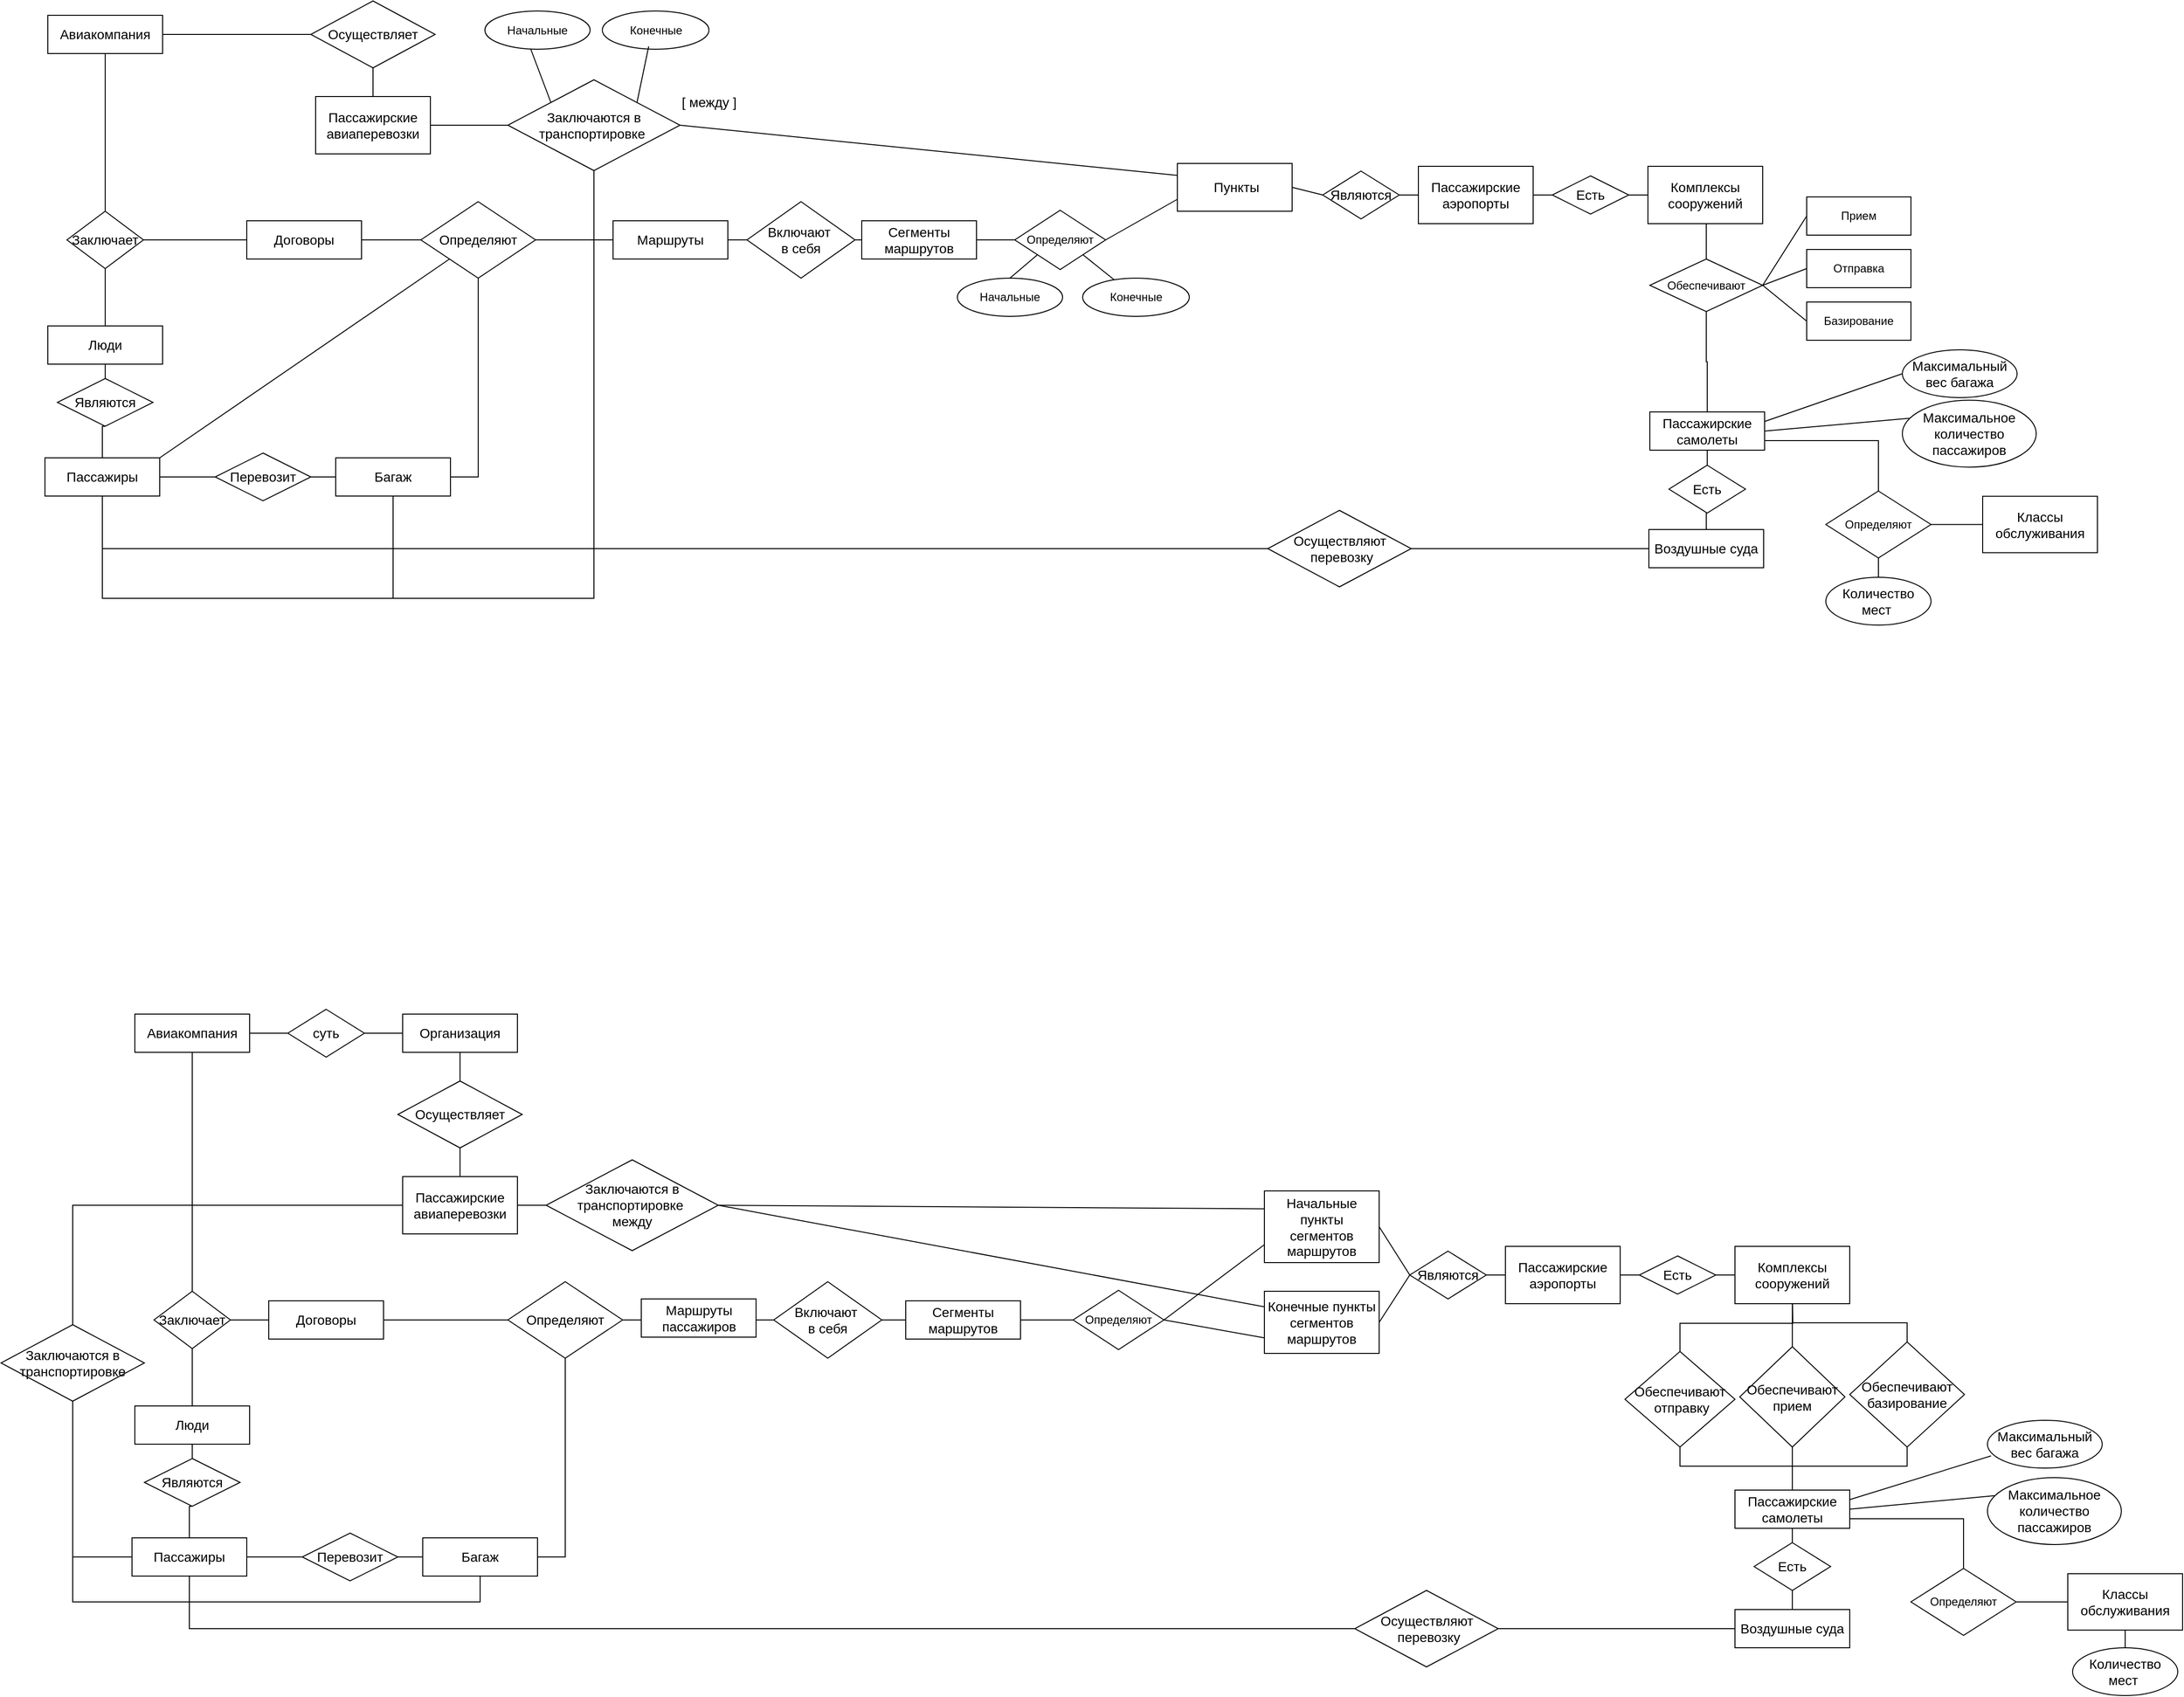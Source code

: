 <mxfile version="26.0.16">
  <diagram id="bheeykxJRIQJlu7Mol8l" name="Страница — 1">
    <mxGraphModel dx="1616" dy="799" grid="1" gridSize="10" guides="1" tooltips="1" connect="1" arrows="1" fold="1" page="1" pageScale="1" pageWidth="827" pageHeight="1169" math="0" shadow="0">
      <root>
        <mxCell id="0" />
        <mxCell id="1" parent="0" />
        <mxCell id="tlFTheRUR7GdCliaLoxq-1" value="&lt;font&gt;Авиакомпания&lt;/font&gt;" style="rounded=0;whiteSpace=wrap;html=1;fontSize=14;" parent="1" vertex="1">
          <mxGeometry x="159" y="170" width="120" height="40" as="geometry" />
        </mxCell>
        <mxCell id="tlFTheRUR7GdCliaLoxq-3" value="" style="endArrow=none;html=1;rounded=0;fontSize=14;exitX=1;exitY=0.5;exitDx=0;exitDy=0;entryX=0.054;entryY=0.5;entryDx=0;entryDy=0;entryPerimeter=0;" parent="1" source="tlFTheRUR7GdCliaLoxq-1" target="tlFTheRUR7GdCliaLoxq-8" edge="1">
          <mxGeometry width="50" height="50" relative="1" as="geometry">
            <mxPoint x="334" y="280" as="sourcePoint" />
            <mxPoint x="319" y="190" as="targetPoint" />
          </mxGeometry>
        </mxCell>
        <mxCell id="tlFTheRUR7GdCliaLoxq-6" style="edgeStyle=orthogonalEdgeStyle;rounded=0;orthogonalLoop=1;jettySize=auto;html=1;exitX=1;exitY=0.5;exitDx=0;exitDy=0;entryX=0;entryY=0.5;entryDx=0;entryDy=0;strokeColor=none;fontSize=14;" parent="1" edge="1">
          <mxGeometry relative="1" as="geometry">
            <mxPoint x="399" y="190" as="sourcePoint" />
            <mxPoint x="439" y="190" as="targetPoint" />
          </mxGeometry>
        </mxCell>
        <mxCell id="tlFTheRUR7GdCliaLoxq-21" style="edgeStyle=orthogonalEdgeStyle;rounded=0;orthogonalLoop=1;jettySize=auto;html=1;exitX=0.5;exitY=1;exitDx=0;exitDy=0;entryX=0.5;entryY=0;entryDx=0;entryDy=0;endArrow=none;startFill=0;fontSize=14;" parent="1" source="tlFTheRUR7GdCliaLoxq-8" target="tlFTheRUR7GdCliaLoxq-20" edge="1">
          <mxGeometry relative="1" as="geometry" />
        </mxCell>
        <mxCell id="tlFTheRUR7GdCliaLoxq-8" value="Осуществляет" style="rhombus;whiteSpace=wrap;html=1;fontSize=14;" parent="1" vertex="1">
          <mxGeometry x="434" y="155" width="130" height="70" as="geometry" />
        </mxCell>
        <mxCell id="tlFTheRUR7GdCliaLoxq-187" style="edgeStyle=orthogonalEdgeStyle;rounded=0;orthogonalLoop=1;jettySize=auto;html=1;endArrow=none;startFill=0;fontSize=14;entryX=0;entryY=0.5;entryDx=0;entryDy=0;" parent="1" source="tlFTheRUR7GdCliaLoxq-20" target="tlFTheRUR7GdCliaLoxq-189" edge="1">
          <mxGeometry relative="1" as="geometry">
            <mxPoint x="589" y="285" as="targetPoint" />
          </mxGeometry>
        </mxCell>
        <mxCell id="tlFTheRUR7GdCliaLoxq-20" value="Пассажирские&lt;div&gt;авиаперевозки&lt;/div&gt;" style="whiteSpace=wrap;html=1;fontSize=14;" parent="1" vertex="1">
          <mxGeometry x="439" y="255" width="120" height="60" as="geometry" />
        </mxCell>
        <mxCell id="tlFTheRUR7GdCliaLoxq-169" style="edgeStyle=orthogonalEdgeStyle;rounded=0;orthogonalLoop=1;jettySize=auto;html=1;entryX=0.5;entryY=1;entryDx=0;entryDy=0;endArrow=none;startFill=0;fontSize=14;" parent="1" source="tlFTheRUR7GdCliaLoxq-164" target="tlFTheRUR7GdCliaLoxq-1" edge="1">
          <mxGeometry relative="1" as="geometry" />
        </mxCell>
        <mxCell id="tlFTheRUR7GdCliaLoxq-170" style="edgeStyle=orthogonalEdgeStyle;rounded=0;orthogonalLoop=1;jettySize=auto;html=1;exitX=1;exitY=0.5;exitDx=0;exitDy=0;entryX=0;entryY=0.5;entryDx=0;entryDy=0;endArrow=none;startFill=0;fontSize=14;" parent="1" source="tlFTheRUR7GdCliaLoxq-164" target="tlFTheRUR7GdCliaLoxq-165" edge="1">
          <mxGeometry relative="1" as="geometry" />
        </mxCell>
        <mxCell id="tlFTheRUR7GdCliaLoxq-164" value="Заключает" style="rhombus;whiteSpace=wrap;html=1;fontSize=14;" parent="1" vertex="1">
          <mxGeometry x="179" y="375" width="80" height="60" as="geometry" />
        </mxCell>
        <mxCell id="tlFTheRUR7GdCliaLoxq-165" value="Договоры" style="rounded=0;whiteSpace=wrap;html=1;fontSize=14;" parent="1" vertex="1">
          <mxGeometry x="367" y="385" width="120" height="40" as="geometry" />
        </mxCell>
        <mxCell id="tlFTheRUR7GdCliaLoxq-168" style="edgeStyle=orthogonalEdgeStyle;rounded=0;orthogonalLoop=1;jettySize=auto;html=1;exitX=0.5;exitY=0;exitDx=0;exitDy=0;entryX=0.5;entryY=1;entryDx=0;entryDy=0;endArrow=none;startFill=0;fontSize=14;" parent="1" source="tlFTheRUR7GdCliaLoxq-166" target="tlFTheRUR7GdCliaLoxq-164" edge="1">
          <mxGeometry relative="1" as="geometry" />
        </mxCell>
        <mxCell id="tlFTheRUR7GdCliaLoxq-226" style="edgeStyle=orthogonalEdgeStyle;rounded=0;orthogonalLoop=1;jettySize=auto;html=1;entryX=0.5;entryY=0;entryDx=0;entryDy=0;endArrow=none;startFill=0;fontSize=14;" parent="1" source="tlFTheRUR7GdCliaLoxq-166" target="tlFTheRUR7GdCliaLoxq-225" edge="1">
          <mxGeometry relative="1" as="geometry" />
        </mxCell>
        <mxCell id="tlFTheRUR7GdCliaLoxq-166" value="Люди" style="rounded=0;whiteSpace=wrap;html=1;fontSize=14;" parent="1" vertex="1">
          <mxGeometry x="159" y="495" width="120" height="40" as="geometry" />
        </mxCell>
        <mxCell id="tlFTheRUR7GdCliaLoxq-173" value="" style="edgeStyle=orthogonalEdgeStyle;rounded=0;orthogonalLoop=1;jettySize=auto;html=1;endArrow=none;startFill=0;exitX=1;exitY=0.5;exitDx=0;exitDy=0;fontSize=14;" parent="1" source="tlFTheRUR7GdCliaLoxq-165" target="tlFTheRUR7GdCliaLoxq-172" edge="1">
          <mxGeometry relative="1" as="geometry">
            <mxPoint x="629" y="405" as="targetPoint" />
            <mxPoint x="509" y="405" as="sourcePoint" />
          </mxGeometry>
        </mxCell>
        <mxCell id="Wab1xlXWel476RkCuXvU-1" style="edgeStyle=orthogonalEdgeStyle;rounded=0;orthogonalLoop=1;jettySize=auto;html=1;entryX=1;entryY=0.5;entryDx=0;entryDy=0;endArrow=none;startFill=0;" parent="1" source="tlFTheRUR7GdCliaLoxq-172" target="tlFTheRUR7GdCliaLoxq-178" edge="1">
          <mxGeometry relative="1" as="geometry" />
        </mxCell>
        <mxCell id="Wab1xlXWel476RkCuXvU-13" style="edgeStyle=orthogonalEdgeStyle;rounded=0;orthogonalLoop=1;jettySize=auto;html=1;entryX=0;entryY=0.5;entryDx=0;entryDy=0;endArrow=none;startFill=0;" parent="1" source="tlFTheRUR7GdCliaLoxq-172" target="Wab1xlXWel476RkCuXvU-12" edge="1">
          <mxGeometry relative="1" as="geometry" />
        </mxCell>
        <mxCell id="tlFTheRUR7GdCliaLoxq-172" value="Определяют" style="rhombus;whiteSpace=wrap;html=1;fontSize=14;" parent="1" vertex="1">
          <mxGeometry x="549" y="365" width="120" height="80" as="geometry" />
        </mxCell>
        <mxCell id="tlFTheRUR7GdCliaLoxq-174" value="&amp;nbsp;Пункты" style="rounded=0;whiteSpace=wrap;html=1;fontSize=14;" parent="1" vertex="1">
          <mxGeometry x="1340" y="325" width="120" height="50" as="geometry" />
        </mxCell>
        <mxCell id="tlFTheRUR7GdCliaLoxq-176" value="" style="endArrow=none;html=1;rounded=0;entryX=0;entryY=0.75;entryDx=0;entryDy=0;startFill=0;fontSize=14;exitX=1;exitY=0.5;exitDx=0;exitDy=0;" parent="1" source="Wab1xlXWel476RkCuXvU-19" target="tlFTheRUR7GdCliaLoxq-174" edge="1">
          <mxGeometry width="50" height="50" relative="1" as="geometry">
            <mxPoint x="1280" y="380" as="sourcePoint" />
            <mxPoint x="739" y="565" as="targetPoint" />
          </mxGeometry>
        </mxCell>
        <mxCell id="tlFTheRUR7GdCliaLoxq-181" style="edgeStyle=orthogonalEdgeStyle;rounded=0;orthogonalLoop=1;jettySize=auto;html=1;exitX=0;exitY=0.5;exitDx=0;exitDy=0;entryX=1;entryY=0.5;entryDx=0;entryDy=0;endArrow=none;startFill=0;fontSize=14;" parent="1" source="tlFTheRUR7GdCliaLoxq-178" target="tlFTheRUR7GdCliaLoxq-180" edge="1">
          <mxGeometry relative="1" as="geometry" />
        </mxCell>
        <mxCell id="tlFTheRUR7GdCliaLoxq-178" value="Багаж" style="rounded=0;whiteSpace=wrap;html=1;fontSize=14;" parent="1" vertex="1">
          <mxGeometry x="460" y="633" width="120" height="40" as="geometry" />
        </mxCell>
        <mxCell id="tlFTheRUR7GdCliaLoxq-182" style="edgeStyle=orthogonalEdgeStyle;rounded=0;orthogonalLoop=1;jettySize=auto;html=1;exitX=0;exitY=0.5;exitDx=0;exitDy=0;entryX=1;entryY=0.5;entryDx=0;entryDy=0;endArrow=none;startFill=0;fontSize=14;" parent="1" source="tlFTheRUR7GdCliaLoxq-180" target="tlFTheRUR7GdCliaLoxq-224" edge="1">
          <mxGeometry relative="1" as="geometry" />
        </mxCell>
        <mxCell id="tlFTheRUR7GdCliaLoxq-180" value="Перевозит" style="rhombus;whiteSpace=wrap;html=1;fontSize=14;" parent="1" vertex="1">
          <mxGeometry x="334" y="628" width="100" height="50" as="geometry" />
        </mxCell>
        <mxCell id="Wab1xlXWel476RkCuXvU-115" style="edgeStyle=orthogonalEdgeStyle;rounded=0;orthogonalLoop=1;jettySize=auto;html=1;entryX=0.5;entryY=1;entryDx=0;entryDy=0;endArrow=none;startFill=0;" parent="1" source="tlFTheRUR7GdCliaLoxq-189" target="tlFTheRUR7GdCliaLoxq-178" edge="1">
          <mxGeometry relative="1" as="geometry">
            <mxPoint x="730" y="820" as="targetPoint" />
            <Array as="points">
              <mxPoint x="730" y="780" />
              <mxPoint x="520" y="780" />
            </Array>
          </mxGeometry>
        </mxCell>
        <mxCell id="tlFTheRUR7GdCliaLoxq-189" value="Заключаются в транспортировке&amp;nbsp;" style="rhombus;whiteSpace=wrap;html=1;fontSize=14;" parent="1" vertex="1">
          <mxGeometry x="640" y="237.5" width="180" height="95" as="geometry" />
        </mxCell>
        <mxCell id="tlFTheRUR7GdCliaLoxq-191" value="" style="endArrow=none;html=1;rounded=0;exitX=1;exitY=0.5;exitDx=0;exitDy=0;entryX=0;entryY=0.25;entryDx=0;entryDy=0;fontSize=14;" parent="1" source="tlFTheRUR7GdCliaLoxq-189" target="tlFTheRUR7GdCliaLoxq-174" edge="1">
          <mxGeometry width="50" height="50" relative="1" as="geometry">
            <mxPoint x="834" y="295" as="sourcePoint" />
            <mxPoint x="884" y="245" as="targetPoint" />
          </mxGeometry>
        </mxCell>
        <mxCell id="tlFTheRUR7GdCliaLoxq-194" style="edgeStyle=orthogonalEdgeStyle;rounded=0;orthogonalLoop=1;jettySize=auto;html=1;exitX=1;exitY=0.5;exitDx=0;exitDy=0;entryX=0;entryY=0.5;entryDx=0;entryDy=0;endArrow=none;startFill=0;fontSize=14;" parent="1" source="tlFTheRUR7GdCliaLoxq-195" target="tlFTheRUR7GdCliaLoxq-210" edge="1">
          <mxGeometry relative="1" as="geometry" />
        </mxCell>
        <mxCell id="tlFTheRUR7GdCliaLoxq-195" value="Пассажирские аэропорты" style="rounded=0;whiteSpace=wrap;html=1;fontSize=14;" parent="1" vertex="1">
          <mxGeometry x="1592" y="328" width="120" height="60" as="geometry" />
        </mxCell>
        <mxCell id="tlFTheRUR7GdCliaLoxq-196" style="edgeStyle=orthogonalEdgeStyle;rounded=0;orthogonalLoop=1;jettySize=auto;html=1;exitX=1;exitY=0.5;exitDx=0;exitDy=0;entryX=0;entryY=0.5;entryDx=0;entryDy=0;endArrow=none;startFill=0;fontSize=14;" parent="1" source="tlFTheRUR7GdCliaLoxq-197" target="tlFTheRUR7GdCliaLoxq-195" edge="1">
          <mxGeometry relative="1" as="geometry" />
        </mxCell>
        <mxCell id="tlFTheRUR7GdCliaLoxq-197" value="Являются" style="rhombus;whiteSpace=wrap;html=1;fontSize=14;" parent="1" vertex="1">
          <mxGeometry x="1492" y="333" width="80" height="50" as="geometry" />
        </mxCell>
        <mxCell id="tlFTheRUR7GdCliaLoxq-205" style="edgeStyle=orthogonalEdgeStyle;rounded=0;orthogonalLoop=1;jettySize=auto;html=1;exitX=0.5;exitY=1;exitDx=0;exitDy=0;fontSize=14;" parent="1" edge="1">
          <mxGeometry relative="1" as="geometry">
            <mxPoint x="1781.5" y="470" as="sourcePoint" />
            <mxPoint x="1781.5" y="470" as="targetPoint" />
          </mxGeometry>
        </mxCell>
        <mxCell id="tlFTheRUR7GdCliaLoxq-215" style="edgeStyle=orthogonalEdgeStyle;rounded=0;orthogonalLoop=1;jettySize=auto;html=1;exitX=0.5;exitY=1;exitDx=0;exitDy=0;entryX=0.5;entryY=0;entryDx=0;entryDy=0;endArrow=none;startFill=0;fontSize=14;" parent="1" source="tlFTheRUR7GdCliaLoxq-208" target="tlFTheRUR7GdCliaLoxq-214" edge="1">
          <mxGeometry relative="1" as="geometry" />
        </mxCell>
        <mxCell id="Wab1xlXWel476RkCuXvU-10" style="edgeStyle=orthogonalEdgeStyle;rounded=0;orthogonalLoop=1;jettySize=auto;html=1;exitX=1;exitY=0.75;exitDx=0;exitDy=0;entryX=0.5;entryY=0;entryDx=0;entryDy=0;endArrow=none;startFill=0;" parent="1" source="tlFTheRUR7GdCliaLoxq-208" target="Wab1xlXWel476RkCuXvU-6" edge="1">
          <mxGeometry relative="1" as="geometry" />
        </mxCell>
        <mxCell id="tlFTheRUR7GdCliaLoxq-208" value="Пассажирские самолеты" style="rounded=0;whiteSpace=wrap;html=1;fontSize=14;" parent="1" vertex="1">
          <mxGeometry x="1834" y="585" width="120" height="40" as="geometry" />
        </mxCell>
        <mxCell id="tlFTheRUR7GdCliaLoxq-209" style="edgeStyle=orthogonalEdgeStyle;rounded=0;orthogonalLoop=1;jettySize=auto;html=1;exitX=1;exitY=0.5;exitDx=0;exitDy=0;endArrow=none;startFill=0;fontSize=14;" parent="1" source="tlFTheRUR7GdCliaLoxq-210" target="tlFTheRUR7GdCliaLoxq-211" edge="1">
          <mxGeometry relative="1" as="geometry" />
        </mxCell>
        <mxCell id="tlFTheRUR7GdCliaLoxq-210" value="Есть" style="rhombus;whiteSpace=wrap;html=1;fontSize=14;" parent="1" vertex="1">
          <mxGeometry x="1732" y="338" width="80" height="40" as="geometry" />
        </mxCell>
        <mxCell id="Wab1xlXWel476RkCuXvU-125" style="edgeStyle=orthogonalEdgeStyle;rounded=0;orthogonalLoop=1;jettySize=auto;html=1;exitX=0.5;exitY=1;exitDx=0;exitDy=0;entryX=0.5;entryY=0;entryDx=0;entryDy=0;endArrow=none;startFill=0;" parent="1" source="tlFTheRUR7GdCliaLoxq-211" target="Wab1xlXWel476RkCuXvU-124" edge="1">
          <mxGeometry relative="1" as="geometry" />
        </mxCell>
        <mxCell id="tlFTheRUR7GdCliaLoxq-211" value="Комплексы&lt;div&gt;сооружений&lt;/div&gt;" style="rounded=0;whiteSpace=wrap;html=1;fontSize=14;" parent="1" vertex="1">
          <mxGeometry x="1832" y="328" width="120" height="60" as="geometry" />
        </mxCell>
        <mxCell id="tlFTheRUR7GdCliaLoxq-212" value="" style="endArrow=none;html=1;rounded=0;exitX=1;exitY=0.5;exitDx=0;exitDy=0;fontSize=14;entryX=0;entryY=0.5;entryDx=0;entryDy=0;" parent="1" source="tlFTheRUR7GdCliaLoxq-174" target="tlFTheRUR7GdCliaLoxq-197" edge="1">
          <mxGeometry width="50" height="50" relative="1" as="geometry">
            <mxPoint x="1490" y="335" as="sourcePoint" />
            <mxPoint x="1530" y="355" as="targetPoint" />
          </mxGeometry>
        </mxCell>
        <mxCell id="tlFTheRUR7GdCliaLoxq-217" style="edgeStyle=orthogonalEdgeStyle;rounded=0;orthogonalLoop=1;jettySize=auto;html=1;exitX=0.5;exitY=1;exitDx=0;exitDy=0;entryX=0.5;entryY=0;entryDx=0;entryDy=0;endArrow=none;startFill=0;fontSize=14;" parent="1" target="tlFTheRUR7GdCliaLoxq-216" edge="1">
          <mxGeometry relative="1" as="geometry">
            <mxPoint x="1894" y="690.75" as="sourcePoint" />
          </mxGeometry>
        </mxCell>
        <mxCell id="tlFTheRUR7GdCliaLoxq-214" value="Есть" style="rhombus;whiteSpace=wrap;html=1;fontSize=14;" parent="1" vertex="1">
          <mxGeometry x="1854" y="640.75" width="80" height="50" as="geometry" />
        </mxCell>
        <mxCell id="tlFTheRUR7GdCliaLoxq-228" style="edgeStyle=orthogonalEdgeStyle;rounded=0;orthogonalLoop=1;jettySize=auto;html=1;entryX=1;entryY=0.5;entryDx=0;entryDy=0;endArrow=none;startFill=0;fontSize=14;" parent="1" source="tlFTheRUR7GdCliaLoxq-216" target="tlFTheRUR7GdCliaLoxq-229" edge="1">
          <mxGeometry relative="1" as="geometry">
            <mxPoint x="1584.5" y="820.75" as="targetPoint" />
          </mxGeometry>
        </mxCell>
        <mxCell id="tlFTheRUR7GdCliaLoxq-216" value="Воздушные суда" style="rounded=0;whiteSpace=wrap;html=1;fontSize=14;" parent="1" vertex="1">
          <mxGeometry x="1833" y="708" width="120" height="40" as="geometry" />
        </mxCell>
        <mxCell id="tlFTheRUR7GdCliaLoxq-218" value="Максимальный вес багажа" style="ellipse;whiteSpace=wrap;html=1;fontSize=14;" parent="1" vertex="1">
          <mxGeometry x="2098" y="520" width="120" height="50" as="geometry" />
        </mxCell>
        <mxCell id="tlFTheRUR7GdCliaLoxq-219" value="Максимальное количество пассажиров" style="ellipse;whiteSpace=wrap;html=1;fontSize=14;" parent="1" vertex="1">
          <mxGeometry x="2098" y="572.75" width="140" height="70" as="geometry" />
        </mxCell>
        <mxCell id="tlFTheRUR7GdCliaLoxq-220" value="" style="endArrow=none;html=1;rounded=0;entryX=1;entryY=0.25;entryDx=0;entryDy=0;exitX=0;exitY=0.5;exitDx=0;exitDy=0;fontSize=14;" parent="1" source="tlFTheRUR7GdCliaLoxq-218" target="tlFTheRUR7GdCliaLoxq-208" edge="1">
          <mxGeometry width="50" height="50" relative="1" as="geometry">
            <mxPoint x="2108" y="535" as="sourcePoint" />
            <mxPoint x="1543" y="720.75" as="targetPoint" />
          </mxGeometry>
        </mxCell>
        <mxCell id="tlFTheRUR7GdCliaLoxq-221" value="" style="endArrow=none;html=1;rounded=0;exitX=1;exitY=0.5;exitDx=0;exitDy=0;entryX=0.052;entryY=0.27;entryDx=0;entryDy=0;entryPerimeter=0;fontSize=14;" parent="1" source="tlFTheRUR7GdCliaLoxq-208" target="tlFTheRUR7GdCliaLoxq-219" edge="1">
          <mxGeometry width="50" height="50" relative="1" as="geometry">
            <mxPoint x="1893" y="880.75" as="sourcePoint" />
            <mxPoint x="1943" y="830.75" as="targetPoint" />
          </mxGeometry>
        </mxCell>
        <mxCell id="tlFTheRUR7GdCliaLoxq-224" value="Пассажиры" style="rounded=0;whiteSpace=wrap;html=1;fontSize=14;" parent="1" vertex="1">
          <mxGeometry x="156" y="633" width="120" height="40" as="geometry" />
        </mxCell>
        <mxCell id="tlFTheRUR7GdCliaLoxq-227" style="edgeStyle=orthogonalEdgeStyle;rounded=0;orthogonalLoop=1;jettySize=auto;html=1;exitX=0.5;exitY=1;exitDx=0;exitDy=0;entryX=0.5;entryY=0;entryDx=0;entryDy=0;endArrow=none;startFill=0;fontSize=14;" parent="1" source="tlFTheRUR7GdCliaLoxq-225" target="tlFTheRUR7GdCliaLoxq-224" edge="1">
          <mxGeometry relative="1" as="geometry" />
        </mxCell>
        <mxCell id="tlFTheRUR7GdCliaLoxq-225" value="Являются" style="rhombus;whiteSpace=wrap;html=1;fontSize=14;" parent="1" vertex="1">
          <mxGeometry x="169" y="550" width="100" height="50" as="geometry" />
        </mxCell>
        <mxCell id="tlFTheRUR7GdCliaLoxq-229" value="Осуществляют&lt;div&gt;&amp;nbsp;перевозку&lt;/div&gt;" style="rhombus;whiteSpace=wrap;html=1;fontSize=14;" parent="1" vertex="1">
          <mxGeometry x="1434.5" y="688" width="150" height="80" as="geometry" />
        </mxCell>
        <mxCell id="Wab1xlXWel476RkCuXvU-3" style="edgeStyle=orthogonalEdgeStyle;rounded=0;orthogonalLoop=1;jettySize=auto;html=1;exitX=0;exitY=0.5;exitDx=0;exitDy=0;endArrow=none;startFill=0;entryX=0.5;entryY=1;entryDx=0;entryDy=0;" parent="1" source="tlFTheRUR7GdCliaLoxq-229" target="tlFTheRUR7GdCliaLoxq-224" edge="1">
          <mxGeometry relative="1" as="geometry">
            <mxPoint x="206" y="670" as="targetPoint" />
          </mxGeometry>
        </mxCell>
        <mxCell id="Wab1xlXWel476RkCuXvU-22" style="edgeStyle=orthogonalEdgeStyle;rounded=0;orthogonalLoop=1;jettySize=auto;html=1;exitX=1;exitY=0.5;exitDx=0;exitDy=0;entryX=0;entryY=0.5;entryDx=0;entryDy=0;endArrow=none;startFill=0;" parent="1" source="Wab1xlXWel476RkCuXvU-6" target="Wab1xlXWel476RkCuXvU-21" edge="1">
          <mxGeometry relative="1" as="geometry" />
        </mxCell>
        <mxCell id="Wab1xlXWel476RkCuXvU-134" style="edgeStyle=orthogonalEdgeStyle;rounded=0;orthogonalLoop=1;jettySize=auto;html=1;exitX=0.5;exitY=1;exitDx=0;exitDy=0;entryX=0.5;entryY=0;entryDx=0;entryDy=0;endArrow=none;startFill=0;" parent="1" source="Wab1xlXWel476RkCuXvU-6" target="Wab1xlXWel476RkCuXvU-133" edge="1">
          <mxGeometry relative="1" as="geometry" />
        </mxCell>
        <mxCell id="Wab1xlXWel476RkCuXvU-6" value="Определяют" style="rhombus;whiteSpace=wrap;html=1;" parent="1" vertex="1">
          <mxGeometry x="2018" y="667.75" width="110" height="70" as="geometry" />
        </mxCell>
        <mxCell id="Wab1xlXWel476RkCuXvU-12" value="Маршруты" style="rounded=0;whiteSpace=wrap;html=1;fontSize=14;" parent="1" vertex="1">
          <mxGeometry x="750" y="385" width="120" height="40" as="geometry" />
        </mxCell>
        <mxCell id="Wab1xlXWel476RkCuXvU-16" style="edgeStyle=orthogonalEdgeStyle;rounded=0;orthogonalLoop=1;jettySize=auto;html=1;exitX=0;exitY=0.5;exitDx=0;exitDy=0;entryX=1;entryY=0.5;entryDx=0;entryDy=0;endArrow=none;startFill=0;" parent="1" source="Wab1xlXWel476RkCuXvU-15" target="Wab1xlXWel476RkCuXvU-12" edge="1">
          <mxGeometry relative="1" as="geometry" />
        </mxCell>
        <mxCell id="Wab1xlXWel476RkCuXvU-18" style="edgeStyle=orthogonalEdgeStyle;rounded=0;orthogonalLoop=1;jettySize=auto;html=1;exitX=1;exitY=0.5;exitDx=0;exitDy=0;entryX=0;entryY=0.5;entryDx=0;entryDy=0;endArrow=none;startFill=0;" parent="1" source="Wab1xlXWel476RkCuXvU-15" target="Wab1xlXWel476RkCuXvU-17" edge="1">
          <mxGeometry relative="1" as="geometry" />
        </mxCell>
        <mxCell id="Wab1xlXWel476RkCuXvU-15" value="Включают&amp;nbsp;&lt;div&gt;в себя&lt;/div&gt;" style="rhombus;whiteSpace=wrap;html=1;fontSize=14;" parent="1" vertex="1">
          <mxGeometry x="890" y="365" width="113" height="80" as="geometry" />
        </mxCell>
        <mxCell id="Wab1xlXWel476RkCuXvU-20" style="edgeStyle=orthogonalEdgeStyle;rounded=0;orthogonalLoop=1;jettySize=auto;html=1;exitX=1;exitY=0.5;exitDx=0;exitDy=0;entryX=0;entryY=0.5;entryDx=0;entryDy=0;endArrow=none;startFill=0;" parent="1" source="Wab1xlXWel476RkCuXvU-17" target="Wab1xlXWel476RkCuXvU-19" edge="1">
          <mxGeometry relative="1" as="geometry" />
        </mxCell>
        <mxCell id="Wab1xlXWel476RkCuXvU-17" value="Сегменты маршрутов" style="rounded=0;whiteSpace=wrap;html=1;fontSize=14;" parent="1" vertex="1">
          <mxGeometry x="1010" y="385" width="120" height="40" as="geometry" />
        </mxCell>
        <mxCell id="Wab1xlXWel476RkCuXvU-19" value="Определяют" style="rhombus;whiteSpace=wrap;html=1;" parent="1" vertex="1">
          <mxGeometry x="1170" y="374" width="95" height="62" as="geometry" />
        </mxCell>
        <mxCell id="Wab1xlXWel476RkCuXvU-21" value="Классы обслуживания" style="rounded=0;whiteSpace=wrap;html=1;fontSize=14;" parent="1" vertex="1">
          <mxGeometry x="2182" y="673.25" width="120" height="59" as="geometry" />
        </mxCell>
        <mxCell id="Wab1xlXWel476RkCuXvU-26" value="&lt;font&gt;Авиакомпания&lt;/font&gt;" style="rounded=0;whiteSpace=wrap;html=1;fontSize=14;" parent="1" vertex="1">
          <mxGeometry x="250" y="1215" width="120" height="40" as="geometry" />
        </mxCell>
        <mxCell id="Wab1xlXWel476RkCuXvU-27" value="" style="endArrow=none;html=1;rounded=0;fontSize=14;exitX=1;exitY=0.5;exitDx=0;exitDy=0;entryX=0;entryY=0.5;entryDx=0;entryDy=0;" parent="1" source="Wab1xlXWel476RkCuXvU-26" target="Wab1xlXWel476RkCuXvU-29" edge="1">
          <mxGeometry width="50" height="50" relative="1" as="geometry">
            <mxPoint x="425" y="1325" as="sourcePoint" />
            <mxPoint x="475" y="1275" as="targetPoint" />
          </mxGeometry>
        </mxCell>
        <mxCell id="Wab1xlXWel476RkCuXvU-28" style="edgeStyle=orthogonalEdgeStyle;rounded=0;orthogonalLoop=1;jettySize=auto;html=1;exitX=1;exitY=0.5;exitDx=0;exitDy=0;entryX=0;entryY=0.5;entryDx=0;entryDy=0;strokeColor=none;fontSize=14;" parent="1" source="Wab1xlXWel476RkCuXvU-29" target="Wab1xlXWel476RkCuXvU-30" edge="1">
          <mxGeometry relative="1" as="geometry" />
        </mxCell>
        <mxCell id="Wab1xlXWel476RkCuXvU-29" value="&lt;font&gt;суть&lt;/font&gt;" style="rhombus;whiteSpace=wrap;html=1;fontSize=14;" parent="1" vertex="1">
          <mxGeometry x="410" y="1210" width="80" height="50" as="geometry" />
        </mxCell>
        <mxCell id="Wab1xlXWel476RkCuXvU-30" value="Организация" style="rounded=0;whiteSpace=wrap;html=1;fontSize=14;" parent="1" vertex="1">
          <mxGeometry x="530" y="1215" width="120" height="40" as="geometry" />
        </mxCell>
        <mxCell id="Wab1xlXWel476RkCuXvU-31" value="" style="endArrow=none;html=1;rounded=0;exitX=1;exitY=0.5;exitDx=0;exitDy=0;entryX=0;entryY=0.5;entryDx=0;entryDy=0;fontSize=14;" parent="1" source="Wab1xlXWel476RkCuXvU-29" target="Wab1xlXWel476RkCuXvU-30" edge="1">
          <mxGeometry width="50" height="50" relative="1" as="geometry">
            <mxPoint x="570" y="1345" as="sourcePoint" />
            <mxPoint x="520" y="1235" as="targetPoint" />
          </mxGeometry>
        </mxCell>
        <mxCell id="Wab1xlXWel476RkCuXvU-32" style="edgeStyle=orthogonalEdgeStyle;rounded=0;orthogonalLoop=1;jettySize=auto;html=1;endArrow=none;startFill=0;fontSize=14;" parent="1" source="Wab1xlXWel476RkCuXvU-34" target="Wab1xlXWel476RkCuXvU-30" edge="1">
          <mxGeometry relative="1" as="geometry" />
        </mxCell>
        <mxCell id="Wab1xlXWel476RkCuXvU-33" style="edgeStyle=orthogonalEdgeStyle;rounded=0;orthogonalLoop=1;jettySize=auto;html=1;exitX=0.5;exitY=1;exitDx=0;exitDy=0;entryX=0.5;entryY=0;entryDx=0;entryDy=0;endArrow=none;startFill=0;fontSize=14;" parent="1" source="Wab1xlXWel476RkCuXvU-34" target="Wab1xlXWel476RkCuXvU-37" edge="1">
          <mxGeometry relative="1" as="geometry" />
        </mxCell>
        <mxCell id="Wab1xlXWel476RkCuXvU-34" value="Осуществляет" style="rhombus;whiteSpace=wrap;html=1;fontSize=14;" parent="1" vertex="1">
          <mxGeometry x="525" y="1285" width="130" height="70" as="geometry" />
        </mxCell>
        <mxCell id="Wab1xlXWel476RkCuXvU-35" style="edgeStyle=orthogonalEdgeStyle;rounded=0;orthogonalLoop=1;jettySize=auto;html=1;entryX=0.5;entryY=0;entryDx=0;entryDy=0;endArrow=none;startFill=0;fontSize=14;" parent="1" source="Wab1xlXWel476RkCuXvU-37" target="Wab1xlXWel476RkCuXvU-58" edge="1">
          <mxGeometry relative="1" as="geometry">
            <mxPoint x="130" y="1505" as="targetPoint" />
          </mxGeometry>
        </mxCell>
        <mxCell id="Wab1xlXWel476RkCuXvU-36" style="edgeStyle=orthogonalEdgeStyle;rounded=0;orthogonalLoop=1;jettySize=auto;html=1;endArrow=none;startFill=0;fontSize=14;" parent="1" source="Wab1xlXWel476RkCuXvU-37" edge="1">
          <mxGeometry relative="1" as="geometry">
            <mxPoint x="680" y="1415" as="targetPoint" />
          </mxGeometry>
        </mxCell>
        <mxCell id="Wab1xlXWel476RkCuXvU-37" value="Пассажирские&lt;div&gt;авиаперевозки&lt;/div&gt;" style="whiteSpace=wrap;html=1;fontSize=14;" parent="1" vertex="1">
          <mxGeometry x="530" y="1385" width="120" height="60" as="geometry" />
        </mxCell>
        <mxCell id="Wab1xlXWel476RkCuXvU-38" style="edgeStyle=orthogonalEdgeStyle;rounded=0;orthogonalLoop=1;jettySize=auto;html=1;entryX=0.5;entryY=1;entryDx=0;entryDy=0;endArrow=none;startFill=0;fontSize=14;" parent="1" source="Wab1xlXWel476RkCuXvU-40" target="Wab1xlXWel476RkCuXvU-26" edge="1">
          <mxGeometry relative="1" as="geometry" />
        </mxCell>
        <mxCell id="Wab1xlXWel476RkCuXvU-39" style="edgeStyle=orthogonalEdgeStyle;rounded=0;orthogonalLoop=1;jettySize=auto;html=1;exitX=1;exitY=0.5;exitDx=0;exitDy=0;entryX=0;entryY=0.5;entryDx=0;entryDy=0;endArrow=none;startFill=0;fontSize=14;" parent="1" source="Wab1xlXWel476RkCuXvU-40" target="Wab1xlXWel476RkCuXvU-41" edge="1">
          <mxGeometry relative="1" as="geometry" />
        </mxCell>
        <mxCell id="Wab1xlXWel476RkCuXvU-40" value="Заключает" style="rhombus;whiteSpace=wrap;html=1;fontSize=14;" parent="1" vertex="1">
          <mxGeometry x="270" y="1505" width="80" height="60" as="geometry" />
        </mxCell>
        <mxCell id="Wab1xlXWel476RkCuXvU-41" value="Договоры" style="rounded=0;whiteSpace=wrap;html=1;fontSize=14;" parent="1" vertex="1">
          <mxGeometry x="390" y="1515" width="120" height="40" as="geometry" />
        </mxCell>
        <mxCell id="Wab1xlXWel476RkCuXvU-42" style="edgeStyle=orthogonalEdgeStyle;rounded=0;orthogonalLoop=1;jettySize=auto;html=1;exitX=0.5;exitY=0;exitDx=0;exitDy=0;entryX=0.5;entryY=1;entryDx=0;entryDy=0;endArrow=none;startFill=0;fontSize=14;" parent="1" source="Wab1xlXWel476RkCuXvU-44" target="Wab1xlXWel476RkCuXvU-40" edge="1">
          <mxGeometry relative="1" as="geometry" />
        </mxCell>
        <mxCell id="Wab1xlXWel476RkCuXvU-43" style="edgeStyle=orthogonalEdgeStyle;rounded=0;orthogonalLoop=1;jettySize=auto;html=1;entryX=0.5;entryY=0;entryDx=0;entryDy=0;endArrow=none;startFill=0;fontSize=14;" parent="1" source="Wab1xlXWel476RkCuXvU-44" target="Wab1xlXWel476RkCuXvU-95" edge="1">
          <mxGeometry relative="1" as="geometry" />
        </mxCell>
        <mxCell id="Wab1xlXWel476RkCuXvU-44" value="Люди" style="rounded=0;whiteSpace=wrap;html=1;fontSize=14;" parent="1" vertex="1">
          <mxGeometry x="250" y="1625" width="120" height="40" as="geometry" />
        </mxCell>
        <mxCell id="Wab1xlXWel476RkCuXvU-45" value="" style="edgeStyle=orthogonalEdgeStyle;rounded=0;orthogonalLoop=1;jettySize=auto;html=1;endArrow=none;startFill=0;exitX=1;exitY=0.5;exitDx=0;exitDy=0;fontSize=14;" parent="1" source="Wab1xlXWel476RkCuXvU-41" target="Wab1xlXWel476RkCuXvU-48" edge="1">
          <mxGeometry relative="1" as="geometry">
            <mxPoint x="720" y="1535" as="targetPoint" />
            <mxPoint x="600" y="1535" as="sourcePoint" />
          </mxGeometry>
        </mxCell>
        <mxCell id="Wab1xlXWel476RkCuXvU-46" style="edgeStyle=orthogonalEdgeStyle;rounded=0;orthogonalLoop=1;jettySize=auto;html=1;entryX=1;entryY=0.5;entryDx=0;entryDy=0;endArrow=none;startFill=0;" parent="1" source="Wab1xlXWel476RkCuXvU-48" target="Wab1xlXWel476RkCuXvU-54" edge="1">
          <mxGeometry relative="1" as="geometry" />
        </mxCell>
        <mxCell id="Wab1xlXWel476RkCuXvU-47" style="edgeStyle=orthogonalEdgeStyle;rounded=0;orthogonalLoop=1;jettySize=auto;html=1;entryX=0;entryY=0.5;entryDx=0;entryDy=0;endArrow=none;startFill=0;" parent="1" source="Wab1xlXWel476RkCuXvU-48" target="Wab1xlXWel476RkCuXvU-100" edge="1">
          <mxGeometry relative="1" as="geometry" />
        </mxCell>
        <mxCell id="Wab1xlXWel476RkCuXvU-48" value="Определяют" style="rhombus;whiteSpace=wrap;html=1;fontSize=14;" parent="1" vertex="1">
          <mxGeometry x="640" y="1495" width="120" height="80" as="geometry" />
        </mxCell>
        <mxCell id="Wab1xlXWel476RkCuXvU-49" value="Начальные пункты&lt;div&gt;сегментов маршрутов&lt;/div&gt;" style="rounded=0;whiteSpace=wrap;html=1;fontSize=14;" parent="1" vertex="1">
          <mxGeometry x="1431" y="1400" width="120" height="75" as="geometry" />
        </mxCell>
        <mxCell id="Wab1xlXWel476RkCuXvU-50" value="Конечные пункты сегментов маршрутов" style="rounded=0;whiteSpace=wrap;html=1;fontSize=14;" parent="1" vertex="1">
          <mxGeometry x="1431" y="1505" width="120" height="65" as="geometry" />
        </mxCell>
        <mxCell id="Wab1xlXWel476RkCuXvU-51" value="" style="endArrow=none;html=1;rounded=0;entryX=0;entryY=0.75;entryDx=0;entryDy=0;startFill=0;fontSize=14;exitX=1;exitY=0.5;exitDx=0;exitDy=0;" parent="1" source="Wab1xlXWel476RkCuXvU-106" target="Wab1xlXWel476RkCuXvU-49" edge="1">
          <mxGeometry width="50" height="50" relative="1" as="geometry">
            <mxPoint x="1371" y="1510" as="sourcePoint" />
            <mxPoint x="830" y="1695" as="targetPoint" />
          </mxGeometry>
        </mxCell>
        <mxCell id="Wab1xlXWel476RkCuXvU-52" value="" style="endArrow=none;html=1;rounded=0;entryX=0;entryY=0.75;entryDx=0;entryDy=0;startFill=0;fontSize=14;exitX=1;exitY=0.5;exitDx=0;exitDy=0;" parent="1" source="Wab1xlXWel476RkCuXvU-106" target="Wab1xlXWel476RkCuXvU-50" edge="1">
          <mxGeometry width="50" height="50" relative="1" as="geometry">
            <mxPoint x="1341" y="1554" as="sourcePoint" />
            <mxPoint x="1020" y="1485" as="targetPoint" />
          </mxGeometry>
        </mxCell>
        <mxCell id="Wab1xlXWel476RkCuXvU-53" style="edgeStyle=orthogonalEdgeStyle;rounded=0;orthogonalLoop=1;jettySize=auto;html=1;exitX=0;exitY=0.5;exitDx=0;exitDy=0;entryX=1;entryY=0.5;entryDx=0;entryDy=0;endArrow=none;startFill=0;fontSize=14;" parent="1" source="Wab1xlXWel476RkCuXvU-54" target="Wab1xlXWel476RkCuXvU-56" edge="1">
          <mxGeometry relative="1" as="geometry" />
        </mxCell>
        <mxCell id="Wab1xlXWel476RkCuXvU-54" value="Багаж" style="rounded=0;whiteSpace=wrap;html=1;fontSize=14;" parent="1" vertex="1">
          <mxGeometry x="551" y="1763" width="120" height="40" as="geometry" />
        </mxCell>
        <mxCell id="Wab1xlXWel476RkCuXvU-55" style="edgeStyle=orthogonalEdgeStyle;rounded=0;orthogonalLoop=1;jettySize=auto;html=1;exitX=0;exitY=0.5;exitDx=0;exitDy=0;entryX=1;entryY=0.5;entryDx=0;entryDy=0;endArrow=none;startFill=0;fontSize=14;" parent="1" source="Wab1xlXWel476RkCuXvU-56" target="Wab1xlXWel476RkCuXvU-93" edge="1">
          <mxGeometry relative="1" as="geometry" />
        </mxCell>
        <mxCell id="Wab1xlXWel476RkCuXvU-56" value="Перевозит" style="rhombus;whiteSpace=wrap;html=1;fontSize=14;" parent="1" vertex="1">
          <mxGeometry x="425" y="1758" width="100" height="50" as="geometry" />
        </mxCell>
        <mxCell id="Wab1xlXWel476RkCuXvU-57" style="edgeStyle=orthogonalEdgeStyle;rounded=0;orthogonalLoop=1;jettySize=auto;html=1;exitX=0.5;exitY=1;exitDx=0;exitDy=0;entryX=0;entryY=0.5;entryDx=0;entryDy=0;endArrow=none;startFill=0;" parent="1" source="Wab1xlXWel476RkCuXvU-58" target="Wab1xlXWel476RkCuXvU-93" edge="1">
          <mxGeometry relative="1" as="geometry" />
        </mxCell>
        <mxCell id="Wab1xlXWel476RkCuXvU-58" value="Заключаются в транспортировке" style="rhombus;whiteSpace=wrap;html=1;fontSize=14;" parent="1" vertex="1">
          <mxGeometry x="110" y="1540" width="150" height="80" as="geometry" />
        </mxCell>
        <mxCell id="Wab1xlXWel476RkCuXvU-59" value="" style="endArrow=none;html=1;rounded=0;exitX=0.5;exitY=1;exitDx=0;exitDy=0;entryX=0.5;entryY=1;entryDx=0;entryDy=0;fontSize=14;" parent="1" source="Wab1xlXWel476RkCuXvU-54" target="Wab1xlXWel476RkCuXvU-58" edge="1">
          <mxGeometry width="50" height="50" relative="1" as="geometry">
            <mxPoint x="650" y="1585" as="sourcePoint" />
            <mxPoint x="130" y="1615" as="targetPoint" />
            <Array as="points">
              <mxPoint x="611" y="1830" />
              <mxPoint x="185" y="1830" />
            </Array>
          </mxGeometry>
        </mxCell>
        <mxCell id="Wab1xlXWel476RkCuXvU-60" value="Заключаются в транспортировке&amp;nbsp;&lt;div&gt;между&lt;/div&gt;" style="rhombus;whiteSpace=wrap;html=1;fontSize=14;" parent="1" vertex="1">
          <mxGeometry x="680" y="1367.5" width="180" height="95" as="geometry" />
        </mxCell>
        <mxCell id="Wab1xlXWel476RkCuXvU-61" value="" style="endArrow=none;html=1;rounded=0;exitX=1;exitY=0.5;exitDx=0;exitDy=0;entryX=0;entryY=0.25;entryDx=0;entryDy=0;fontSize=14;" parent="1" source="Wab1xlXWel476RkCuXvU-60" target="Wab1xlXWel476RkCuXvU-49" edge="1">
          <mxGeometry width="50" height="50" relative="1" as="geometry">
            <mxPoint x="925" y="1425" as="sourcePoint" />
            <mxPoint x="975" y="1375" as="targetPoint" />
          </mxGeometry>
        </mxCell>
        <mxCell id="Wab1xlXWel476RkCuXvU-62" value="" style="endArrow=none;html=1;rounded=0;exitX=1;exitY=0.5;exitDx=0;exitDy=0;entryX=0;entryY=0.25;entryDx=0;entryDy=0;fontSize=14;" parent="1" source="Wab1xlXWel476RkCuXvU-60" target="Wab1xlXWel476RkCuXvU-50" edge="1">
          <mxGeometry width="50" height="50" relative="1" as="geometry">
            <mxPoint x="820" y="1635" as="sourcePoint" />
            <mxPoint x="870" y="1585" as="targetPoint" />
          </mxGeometry>
        </mxCell>
        <mxCell id="Wab1xlXWel476RkCuXvU-63" style="edgeStyle=orthogonalEdgeStyle;rounded=0;orthogonalLoop=1;jettySize=auto;html=1;exitX=1;exitY=0.5;exitDx=0;exitDy=0;entryX=0;entryY=0.5;entryDx=0;entryDy=0;endArrow=none;startFill=0;fontSize=14;" parent="1" source="Wab1xlXWel476RkCuXvU-64" target="Wab1xlXWel476RkCuXvU-81" edge="1">
          <mxGeometry relative="1" as="geometry" />
        </mxCell>
        <mxCell id="Wab1xlXWel476RkCuXvU-64" value="Пассажирские аэропорты" style="rounded=0;whiteSpace=wrap;html=1;fontSize=14;" parent="1" vertex="1">
          <mxGeometry x="1683" y="1458" width="120" height="60" as="geometry" />
        </mxCell>
        <mxCell id="Wab1xlXWel476RkCuXvU-65" style="edgeStyle=orthogonalEdgeStyle;rounded=0;orthogonalLoop=1;jettySize=auto;html=1;exitX=1;exitY=0.5;exitDx=0;exitDy=0;entryX=0;entryY=0.5;entryDx=0;entryDy=0;endArrow=none;startFill=0;fontSize=14;" parent="1" source="Wab1xlXWel476RkCuXvU-66" target="Wab1xlXWel476RkCuXvU-64" edge="1">
          <mxGeometry relative="1" as="geometry" />
        </mxCell>
        <mxCell id="Wab1xlXWel476RkCuXvU-66" value="Являются" style="rhombus;whiteSpace=wrap;html=1;fontSize=14;" parent="1" vertex="1">
          <mxGeometry x="1583" y="1463" width="80" height="50" as="geometry" />
        </mxCell>
        <mxCell id="Wab1xlXWel476RkCuXvU-67" style="edgeStyle=orthogonalEdgeStyle;rounded=0;orthogonalLoop=1;jettySize=auto;html=1;entryX=0.5;entryY=1;entryDx=0;entryDy=0;endArrow=none;startFill=0;fontSize=14;" parent="1" source="Wab1xlXWel476RkCuXvU-68" target="Wab1xlXWel476RkCuXvU-82" edge="1">
          <mxGeometry relative="1" as="geometry" />
        </mxCell>
        <mxCell id="Wab1xlXWel476RkCuXvU-68" value="Обеспечивают&lt;div&gt;прием&lt;/div&gt;" style="rhombus;whiteSpace=wrap;html=1;fontSize=14;" parent="1" vertex="1">
          <mxGeometry x="1928" y="1563" width="110" height="105" as="geometry" />
        </mxCell>
        <mxCell id="Wab1xlXWel476RkCuXvU-69" style="edgeStyle=orthogonalEdgeStyle;rounded=0;orthogonalLoop=1;jettySize=auto;html=1;exitX=0.5;exitY=0;exitDx=0;exitDy=0;endArrow=none;startFill=0;fontSize=14;" parent="1" source="Wab1xlXWel476RkCuXvU-71" edge="1">
          <mxGeometry relative="1" as="geometry">
            <mxPoint x="1983" y="1508" as="targetPoint" />
          </mxGeometry>
        </mxCell>
        <mxCell id="Wab1xlXWel476RkCuXvU-70" style="edgeStyle=orthogonalEdgeStyle;rounded=0;orthogonalLoop=1;jettySize=auto;html=1;exitX=0.5;exitY=1;exitDx=0;exitDy=0;entryX=0.5;entryY=0;entryDx=0;entryDy=0;endArrow=none;startFill=0;fontSize=14;" parent="1" source="Wab1xlXWel476RkCuXvU-71" target="Wab1xlXWel476RkCuXvU-79" edge="1">
          <mxGeometry relative="1" as="geometry">
            <Array as="points">
              <mxPoint x="1865" y="1688" />
              <mxPoint x="1983" y="1688" />
            </Array>
          </mxGeometry>
        </mxCell>
        <mxCell id="Wab1xlXWel476RkCuXvU-71" value="Обеспечивают&lt;div&gt;&amp;nbsp;отправку&lt;/div&gt;" style="rhombus;whiteSpace=wrap;html=1;fontSize=14;" parent="1" vertex="1">
          <mxGeometry x="1808" y="1568" width="115" height="100" as="geometry" />
        </mxCell>
        <mxCell id="Wab1xlXWel476RkCuXvU-72" style="edgeStyle=orthogonalEdgeStyle;rounded=0;orthogonalLoop=1;jettySize=auto;html=1;exitX=0.5;exitY=0;exitDx=0;exitDy=0;entryX=0.5;entryY=1;entryDx=0;entryDy=0;endArrow=none;startFill=0;fontSize=14;" parent="1" source="Wab1xlXWel476RkCuXvU-73" target="Wab1xlXWel476RkCuXvU-82" edge="1">
          <mxGeometry relative="1" as="geometry" />
        </mxCell>
        <mxCell id="Wab1xlXWel476RkCuXvU-73" value="Обеспечивают базирование" style="rhombus;whiteSpace=wrap;html=1;fontSize=14;" parent="1" vertex="1">
          <mxGeometry x="2043" y="1558" width="120" height="110" as="geometry" />
        </mxCell>
        <mxCell id="Wab1xlXWel476RkCuXvU-74" style="edgeStyle=orthogonalEdgeStyle;rounded=0;orthogonalLoop=1;jettySize=auto;html=1;exitX=0.5;exitY=1;exitDx=0;exitDy=0;fontSize=14;" parent="1" source="Wab1xlXWel476RkCuXvU-71" target="Wab1xlXWel476RkCuXvU-71" edge="1">
          <mxGeometry relative="1" as="geometry" />
        </mxCell>
        <mxCell id="Wab1xlXWel476RkCuXvU-75" style="edgeStyle=orthogonalEdgeStyle;rounded=0;orthogonalLoop=1;jettySize=auto;html=1;exitX=0.5;exitY=0;exitDx=0;exitDy=0;entryX=0.5;entryY=1;entryDx=0;entryDy=0;endArrow=none;startFill=0;fontSize=14;" parent="1" source="Wab1xlXWel476RkCuXvU-79" target="Wab1xlXWel476RkCuXvU-68" edge="1">
          <mxGeometry relative="1" as="geometry" />
        </mxCell>
        <mxCell id="Wab1xlXWel476RkCuXvU-76" style="edgeStyle=orthogonalEdgeStyle;rounded=0;orthogonalLoop=1;jettySize=auto;html=1;endArrow=none;startFill=0;fontSize=14;" parent="1" source="Wab1xlXWel476RkCuXvU-79" target="Wab1xlXWel476RkCuXvU-73" edge="1">
          <mxGeometry relative="1" as="geometry">
            <Array as="points">
              <mxPoint x="1983" y="1688" />
              <mxPoint x="2103" y="1688" />
            </Array>
          </mxGeometry>
        </mxCell>
        <mxCell id="Wab1xlXWel476RkCuXvU-77" style="edgeStyle=orthogonalEdgeStyle;rounded=0;orthogonalLoop=1;jettySize=auto;html=1;exitX=0.5;exitY=1;exitDx=0;exitDy=0;entryX=0.5;entryY=0;entryDx=0;entryDy=0;endArrow=none;startFill=0;fontSize=14;" parent="1" source="Wab1xlXWel476RkCuXvU-79" target="Wab1xlXWel476RkCuXvU-86" edge="1">
          <mxGeometry relative="1" as="geometry" />
        </mxCell>
        <mxCell id="Wab1xlXWel476RkCuXvU-78" style="edgeStyle=orthogonalEdgeStyle;rounded=0;orthogonalLoop=1;jettySize=auto;html=1;exitX=1;exitY=0.75;exitDx=0;exitDy=0;entryX=0.5;entryY=0;entryDx=0;entryDy=0;endArrow=none;startFill=0;" parent="1" source="Wab1xlXWel476RkCuXvU-79" target="Wab1xlXWel476RkCuXvU-99" edge="1">
          <mxGeometry relative="1" as="geometry" />
        </mxCell>
        <mxCell id="Wab1xlXWel476RkCuXvU-79" value="Пассажирские самолеты" style="rounded=0;whiteSpace=wrap;html=1;fontSize=14;" parent="1" vertex="1">
          <mxGeometry x="1923" y="1713" width="120" height="40" as="geometry" />
        </mxCell>
        <mxCell id="Wab1xlXWel476RkCuXvU-80" style="edgeStyle=orthogonalEdgeStyle;rounded=0;orthogonalLoop=1;jettySize=auto;html=1;exitX=1;exitY=0.5;exitDx=0;exitDy=0;endArrow=none;startFill=0;fontSize=14;" parent="1" source="Wab1xlXWel476RkCuXvU-81" target="Wab1xlXWel476RkCuXvU-82" edge="1">
          <mxGeometry relative="1" as="geometry" />
        </mxCell>
        <mxCell id="Wab1xlXWel476RkCuXvU-81" value="Есть" style="rhombus;whiteSpace=wrap;html=1;fontSize=14;" parent="1" vertex="1">
          <mxGeometry x="1823" y="1468" width="80" height="40" as="geometry" />
        </mxCell>
        <mxCell id="Wab1xlXWel476RkCuXvU-82" value="Комплексы&lt;div&gt;сооружений&lt;/div&gt;" style="rounded=0;whiteSpace=wrap;html=1;fontSize=14;" parent="1" vertex="1">
          <mxGeometry x="1923" y="1458" width="120" height="60" as="geometry" />
        </mxCell>
        <mxCell id="Wab1xlXWel476RkCuXvU-83" value="" style="endArrow=none;html=1;rounded=0;exitX=1;exitY=0.5;exitDx=0;exitDy=0;fontSize=14;entryX=0;entryY=0.5;entryDx=0;entryDy=0;" parent="1" source="Wab1xlXWel476RkCuXvU-49" target="Wab1xlXWel476RkCuXvU-66" edge="1">
          <mxGeometry width="50" height="50" relative="1" as="geometry">
            <mxPoint x="1581" y="1465" as="sourcePoint" />
            <mxPoint x="1621" y="1485" as="targetPoint" />
          </mxGeometry>
        </mxCell>
        <mxCell id="Wab1xlXWel476RkCuXvU-84" value="" style="endArrow=none;html=1;rounded=0;exitX=1;exitY=0.5;exitDx=0;exitDy=0;fontSize=14;entryX=0;entryY=0.5;entryDx=0;entryDy=0;" parent="1" source="Wab1xlXWel476RkCuXvU-50" target="Wab1xlXWel476RkCuXvU-66" edge="1">
          <mxGeometry width="50" height="50" relative="1" as="geometry">
            <mxPoint x="1571" y="1535" as="sourcePoint" />
            <mxPoint x="1621" y="1485" as="targetPoint" />
          </mxGeometry>
        </mxCell>
        <mxCell id="Wab1xlXWel476RkCuXvU-85" style="edgeStyle=orthogonalEdgeStyle;rounded=0;orthogonalLoop=1;jettySize=auto;html=1;exitX=0.5;exitY=1;exitDx=0;exitDy=0;entryX=0.5;entryY=0;entryDx=0;entryDy=0;endArrow=none;startFill=0;fontSize=14;" parent="1" target="Wab1xlXWel476RkCuXvU-88" edge="1">
          <mxGeometry relative="1" as="geometry">
            <mxPoint x="1983" y="1818" as="sourcePoint" />
          </mxGeometry>
        </mxCell>
        <mxCell id="Wab1xlXWel476RkCuXvU-86" value="Есть" style="rhombus;whiteSpace=wrap;html=1;fontSize=14;" parent="1" vertex="1">
          <mxGeometry x="1943" y="1768" width="80" height="50" as="geometry" />
        </mxCell>
        <mxCell id="Wab1xlXWel476RkCuXvU-87" style="edgeStyle=orthogonalEdgeStyle;rounded=0;orthogonalLoop=1;jettySize=auto;html=1;entryX=1;entryY=0.5;entryDx=0;entryDy=0;endArrow=none;startFill=0;fontSize=14;" parent="1" source="Wab1xlXWel476RkCuXvU-88" target="Wab1xlXWel476RkCuXvU-96" edge="1">
          <mxGeometry relative="1" as="geometry">
            <mxPoint x="1576" y="1875" as="targetPoint" />
          </mxGeometry>
        </mxCell>
        <mxCell id="Wab1xlXWel476RkCuXvU-88" value="Воздушные суда" style="rounded=0;whiteSpace=wrap;html=1;fontSize=14;" parent="1" vertex="1">
          <mxGeometry x="1923" y="1838" width="120" height="40" as="geometry" />
        </mxCell>
        <mxCell id="Wab1xlXWel476RkCuXvU-89" value="Максимальный вес багажа" style="ellipse;whiteSpace=wrap;html=1;fontSize=14;" parent="1" vertex="1">
          <mxGeometry x="2187" y="1640" width="120" height="50" as="geometry" />
        </mxCell>
        <mxCell id="Wab1xlXWel476RkCuXvU-90" value="Максимальное количество пассажиров" style="ellipse;whiteSpace=wrap;html=1;fontSize=14;" parent="1" vertex="1">
          <mxGeometry x="2187" y="1700" width="140" height="70" as="geometry" />
        </mxCell>
        <mxCell id="Wab1xlXWel476RkCuXvU-91" value="" style="endArrow=none;html=1;rounded=0;entryX=1;entryY=0.25;entryDx=0;entryDy=0;exitX=0.031;exitY=0.745;exitDx=0;exitDy=0;exitPerimeter=0;fontSize=14;" parent="1" source="Wab1xlXWel476RkCuXvU-89" target="Wab1xlXWel476RkCuXvU-79" edge="1">
          <mxGeometry width="50" height="50" relative="1" as="geometry">
            <mxPoint x="1582" y="1898" as="sourcePoint" />
            <mxPoint x="1632" y="1848" as="targetPoint" />
          </mxGeometry>
        </mxCell>
        <mxCell id="Wab1xlXWel476RkCuXvU-92" value="" style="endArrow=none;html=1;rounded=0;exitX=1;exitY=0.5;exitDx=0;exitDy=0;entryX=0.052;entryY=0.27;entryDx=0;entryDy=0;entryPerimeter=0;fontSize=14;" parent="1" source="Wab1xlXWel476RkCuXvU-79" target="Wab1xlXWel476RkCuXvU-90" edge="1">
          <mxGeometry width="50" height="50" relative="1" as="geometry">
            <mxPoint x="1982" y="2008" as="sourcePoint" />
            <mxPoint x="2032" y="1958" as="targetPoint" />
          </mxGeometry>
        </mxCell>
        <mxCell id="Wab1xlXWel476RkCuXvU-93" value="Пассажиры" style="rounded=0;whiteSpace=wrap;html=1;fontSize=14;" parent="1" vertex="1">
          <mxGeometry x="247" y="1763" width="120" height="40" as="geometry" />
        </mxCell>
        <mxCell id="Wab1xlXWel476RkCuXvU-94" style="edgeStyle=orthogonalEdgeStyle;rounded=0;orthogonalLoop=1;jettySize=auto;html=1;exitX=0.5;exitY=1;exitDx=0;exitDy=0;entryX=0.5;entryY=0;entryDx=0;entryDy=0;endArrow=none;startFill=0;fontSize=14;" parent="1" source="Wab1xlXWel476RkCuXvU-95" target="Wab1xlXWel476RkCuXvU-93" edge="1">
          <mxGeometry relative="1" as="geometry" />
        </mxCell>
        <mxCell id="Wab1xlXWel476RkCuXvU-95" value="Являются" style="rhombus;whiteSpace=wrap;html=1;fontSize=14;" parent="1" vertex="1">
          <mxGeometry x="260" y="1680" width="100" height="50" as="geometry" />
        </mxCell>
        <mxCell id="Wab1xlXWel476RkCuXvU-96" value="Осуществляют&lt;div&gt;&amp;nbsp;перевозку&lt;/div&gt;" style="rhombus;whiteSpace=wrap;html=1;fontSize=14;" parent="1" vertex="1">
          <mxGeometry x="1525.5" y="1818" width="150" height="80" as="geometry" />
        </mxCell>
        <mxCell id="Wab1xlXWel476RkCuXvU-97" style="edgeStyle=orthogonalEdgeStyle;rounded=0;orthogonalLoop=1;jettySize=auto;html=1;exitX=0;exitY=0.5;exitDx=0;exitDy=0;endArrow=none;startFill=0;entryX=0.5;entryY=1;entryDx=0;entryDy=0;" parent="1" source="Wab1xlXWel476RkCuXvU-96" target="Wab1xlXWel476RkCuXvU-93" edge="1">
          <mxGeometry relative="1" as="geometry">
            <mxPoint x="297" y="1800" as="targetPoint" />
          </mxGeometry>
        </mxCell>
        <mxCell id="Wab1xlXWel476RkCuXvU-98" style="edgeStyle=orthogonalEdgeStyle;rounded=0;orthogonalLoop=1;jettySize=auto;html=1;exitX=1;exitY=0.5;exitDx=0;exitDy=0;entryX=0;entryY=0.5;entryDx=0;entryDy=0;endArrow=none;startFill=0;" parent="1" source="Wab1xlXWel476RkCuXvU-99" target="Wab1xlXWel476RkCuXvU-108" edge="1">
          <mxGeometry relative="1" as="geometry" />
        </mxCell>
        <mxCell id="Wab1xlXWel476RkCuXvU-99" value="Определяют" style="rhombus;whiteSpace=wrap;html=1;" parent="1" vertex="1">
          <mxGeometry x="2107" y="1795" width="110" height="70" as="geometry" />
        </mxCell>
        <mxCell id="Wab1xlXWel476RkCuXvU-100" value="Маршруты&lt;div&gt;пассажиров&lt;/div&gt;" style="rounded=0;whiteSpace=wrap;html=1;fontSize=14;" parent="1" vertex="1">
          <mxGeometry x="779.5" y="1513" width="120" height="40" as="geometry" />
        </mxCell>
        <mxCell id="Wab1xlXWel476RkCuXvU-101" style="edgeStyle=orthogonalEdgeStyle;rounded=0;orthogonalLoop=1;jettySize=auto;html=1;exitX=0;exitY=0.5;exitDx=0;exitDy=0;entryX=1;entryY=0.5;entryDx=0;entryDy=0;endArrow=none;startFill=0;" parent="1" source="Wab1xlXWel476RkCuXvU-103" target="Wab1xlXWel476RkCuXvU-100" edge="1">
          <mxGeometry relative="1" as="geometry" />
        </mxCell>
        <mxCell id="Wab1xlXWel476RkCuXvU-102" style="edgeStyle=orthogonalEdgeStyle;rounded=0;orthogonalLoop=1;jettySize=auto;html=1;exitX=1;exitY=0.5;exitDx=0;exitDy=0;entryX=0;entryY=0.5;entryDx=0;entryDy=0;endArrow=none;startFill=0;" parent="1" source="Wab1xlXWel476RkCuXvU-103" target="Wab1xlXWel476RkCuXvU-105" edge="1">
          <mxGeometry relative="1" as="geometry" />
        </mxCell>
        <mxCell id="Wab1xlXWel476RkCuXvU-103" value="Включают&amp;nbsp;&lt;div&gt;в себя&lt;/div&gt;" style="rhombus;whiteSpace=wrap;html=1;fontSize=14;" parent="1" vertex="1">
          <mxGeometry x="918" y="1495" width="113" height="80" as="geometry" />
        </mxCell>
        <mxCell id="Wab1xlXWel476RkCuXvU-104" style="edgeStyle=orthogonalEdgeStyle;rounded=0;orthogonalLoop=1;jettySize=auto;html=1;exitX=1;exitY=0.5;exitDx=0;exitDy=0;entryX=0;entryY=0.5;entryDx=0;entryDy=0;endArrow=none;startFill=0;" parent="1" source="Wab1xlXWel476RkCuXvU-105" target="Wab1xlXWel476RkCuXvU-106" edge="1">
          <mxGeometry relative="1" as="geometry" />
        </mxCell>
        <mxCell id="Wab1xlXWel476RkCuXvU-105" value="Сегменты маршрутов" style="rounded=0;whiteSpace=wrap;html=1;fontSize=14;" parent="1" vertex="1">
          <mxGeometry x="1056" y="1515" width="120" height="40" as="geometry" />
        </mxCell>
        <mxCell id="Wab1xlXWel476RkCuXvU-106" value="Определяют" style="rhombus;whiteSpace=wrap;html=1;" parent="1" vertex="1">
          <mxGeometry x="1231" y="1504" width="95" height="62" as="geometry" />
        </mxCell>
        <mxCell id="Wab1xlXWel476RkCuXvU-107" style="edgeStyle=orthogonalEdgeStyle;rounded=0;orthogonalLoop=1;jettySize=auto;html=1;entryX=0.5;entryY=0;entryDx=0;entryDy=0;endArrow=none;startFill=0;" parent="1" source="Wab1xlXWel476RkCuXvU-108" target="Wab1xlXWel476RkCuXvU-109" edge="1">
          <mxGeometry relative="1" as="geometry">
            <mxPoint x="2441" y="1830" as="targetPoint" />
          </mxGeometry>
        </mxCell>
        <mxCell id="Wab1xlXWel476RkCuXvU-108" value="Классы обслуживания" style="rounded=0;whiteSpace=wrap;html=1;fontSize=14;" parent="1" vertex="1">
          <mxGeometry x="2271" y="1800.5" width="120" height="59" as="geometry" />
        </mxCell>
        <mxCell id="Wab1xlXWel476RkCuXvU-109" value="Количество мест&amp;nbsp;" style="ellipse;whiteSpace=wrap;html=1;fontSize=14;" parent="1" vertex="1">
          <mxGeometry x="2276" y="1878" width="110" height="50" as="geometry" />
        </mxCell>
        <mxCell id="Wab1xlXWel476RkCuXvU-110" value="&lt;font style=&quot;font-size: 14px;&quot;&gt;[ между ]&lt;/font&gt;" style="text;html=1;align=center;verticalAlign=middle;resizable=0;points=[];autosize=1;strokeColor=none;fillColor=none;" parent="1" vertex="1">
          <mxGeometry x="810" y="245.5" width="80" height="30" as="geometry" />
        </mxCell>
        <mxCell id="Wab1xlXWel476RkCuXvU-111" value="Начальные" style="ellipse;whiteSpace=wrap;html=1;" parent="1" vertex="1">
          <mxGeometry x="616" y="165.5" width="110" height="40" as="geometry" />
        </mxCell>
        <mxCell id="Wab1xlXWel476RkCuXvU-112" value="Конечные" style="ellipse;whiteSpace=wrap;html=1;" parent="1" vertex="1">
          <mxGeometry x="738.75" y="165.5" width="111.5" height="40" as="geometry" />
        </mxCell>
        <mxCell id="Wab1xlXWel476RkCuXvU-113" value="" style="endArrow=none;html=1;rounded=0;exitX=1;exitY=0;exitDx=0;exitDy=0;entryX=0.435;entryY=0.925;entryDx=0;entryDy=0;entryPerimeter=0;" parent="1" source="tlFTheRUR7GdCliaLoxq-189" target="Wab1xlXWel476RkCuXvU-112" edge="1">
          <mxGeometry width="50" height="50" relative="1" as="geometry">
            <mxPoint x="916" y="235.5" as="sourcePoint" />
            <mxPoint x="966" y="185.5" as="targetPoint" />
          </mxGeometry>
        </mxCell>
        <mxCell id="Wab1xlXWel476RkCuXvU-114" value="" style="endArrow=none;html=1;rounded=0;exitX=0;exitY=0;exitDx=0;exitDy=0;entryX=0.436;entryY=1;entryDx=0;entryDy=0;entryPerimeter=0;" parent="1" source="tlFTheRUR7GdCliaLoxq-189" target="Wab1xlXWel476RkCuXvU-111" edge="1">
          <mxGeometry width="50" height="50" relative="1" as="geometry">
            <mxPoint x="780" y="266.5" as="sourcePoint" />
            <mxPoint x="813" y="197.5" as="targetPoint" />
          </mxGeometry>
        </mxCell>
        <mxCell id="Wab1xlXWel476RkCuXvU-116" value="" style="endArrow=none;html=1;rounded=0;entryX=0.5;entryY=1;entryDx=0;entryDy=0;startFill=0;" parent="1" target="tlFTheRUR7GdCliaLoxq-224" edge="1">
          <mxGeometry width="50" height="50" relative="1" as="geometry">
            <mxPoint x="520" y="780" as="sourcePoint" />
            <mxPoint x="400" y="870" as="targetPoint" />
            <Array as="points">
              <mxPoint x="216" y="780" />
            </Array>
          </mxGeometry>
        </mxCell>
        <mxCell id="Wab1xlXWel476RkCuXvU-118" value="" style="endArrow=none;html=1;rounded=0;entryX=0;entryY=1;entryDx=0;entryDy=0;exitX=1;exitY=0;exitDx=0;exitDy=0;" parent="1" source="tlFTheRUR7GdCliaLoxq-224" target="tlFTheRUR7GdCliaLoxq-172" edge="1">
          <mxGeometry width="50" height="50" relative="1" as="geometry">
            <mxPoint x="460" y="510" as="sourcePoint" />
            <mxPoint x="510" y="460" as="targetPoint" />
          </mxGeometry>
        </mxCell>
        <mxCell id="Wab1xlXWel476RkCuXvU-119" value="Начальные" style="ellipse;whiteSpace=wrap;html=1;" parent="1" vertex="1">
          <mxGeometry x="1110" y="445" width="110" height="40" as="geometry" />
        </mxCell>
        <mxCell id="Wab1xlXWel476RkCuXvU-120" value="Конечные" style="ellipse;whiteSpace=wrap;html=1;" parent="1" vertex="1">
          <mxGeometry x="1241" y="445" width="111.5" height="40" as="geometry" />
        </mxCell>
        <mxCell id="Wab1xlXWel476RkCuXvU-122" value="" style="endArrow=none;html=1;rounded=0;exitX=1;exitY=1;exitDx=0;exitDy=0;" parent="1" source="Wab1xlXWel476RkCuXvU-19" target="Wab1xlXWel476RkCuXvU-120" edge="1">
          <mxGeometry width="50" height="50" relative="1" as="geometry">
            <mxPoint x="1410" y="540" as="sourcePoint" />
            <mxPoint x="1460" y="490" as="targetPoint" />
          </mxGeometry>
        </mxCell>
        <mxCell id="Wab1xlXWel476RkCuXvU-123" value="" style="endArrow=none;html=1;rounded=0;entryX=0;entryY=1;entryDx=0;entryDy=0;exitX=0.5;exitY=0;exitDx=0;exitDy=0;" parent="1" source="Wab1xlXWel476RkCuXvU-119" target="Wab1xlXWel476RkCuXvU-19" edge="1">
          <mxGeometry width="50" height="50" relative="1" as="geometry">
            <mxPoint x="1000" y="640" as="sourcePoint" />
            <mxPoint x="1050" y="590" as="targetPoint" />
          </mxGeometry>
        </mxCell>
        <mxCell id="Wab1xlXWel476RkCuXvU-132" style="edgeStyle=orthogonalEdgeStyle;rounded=0;orthogonalLoop=1;jettySize=auto;html=1;exitX=0.5;exitY=1;exitDx=0;exitDy=0;endArrow=none;startFill=0;" parent="1" source="Wab1xlXWel476RkCuXvU-124" target="tlFTheRUR7GdCliaLoxq-208" edge="1">
          <mxGeometry relative="1" as="geometry" />
        </mxCell>
        <mxCell id="Wab1xlXWel476RkCuXvU-124" value="Обеспечивают" style="rhombus;whiteSpace=wrap;html=1;" parent="1" vertex="1">
          <mxGeometry x="1834" y="425" width="118" height="55" as="geometry" />
        </mxCell>
        <mxCell id="Wab1xlXWel476RkCuXvU-126" value="Прием" style="rounded=0;whiteSpace=wrap;html=1;" parent="1" vertex="1">
          <mxGeometry x="1998" y="360" width="109" height="40" as="geometry" />
        </mxCell>
        <mxCell id="Wab1xlXWel476RkCuXvU-127" value="Отправка" style="rounded=0;whiteSpace=wrap;html=1;" parent="1" vertex="1">
          <mxGeometry x="1998" y="415" width="109" height="40" as="geometry" />
        </mxCell>
        <mxCell id="Wab1xlXWel476RkCuXvU-128" value="Базирование" style="rounded=0;whiteSpace=wrap;html=1;" parent="1" vertex="1">
          <mxGeometry x="1998" y="470" width="109" height="40" as="geometry" />
        </mxCell>
        <mxCell id="Wab1xlXWel476RkCuXvU-129" value="" style="endArrow=none;html=1;rounded=0;entryX=0;entryY=0.5;entryDx=0;entryDy=0;exitX=1;exitY=0.5;exitDx=0;exitDy=0;" parent="1" source="Wab1xlXWel476RkCuXvU-124" target="Wab1xlXWel476RkCuXvU-126" edge="1">
          <mxGeometry width="50" height="50" relative="1" as="geometry">
            <mxPoint x="1730" y="540" as="sourcePoint" />
            <mxPoint x="1780" y="490" as="targetPoint" />
          </mxGeometry>
        </mxCell>
        <mxCell id="Wab1xlXWel476RkCuXvU-130" value="" style="endArrow=none;html=1;rounded=0;entryX=0;entryY=0.5;entryDx=0;entryDy=0;exitX=1;exitY=0.5;exitDx=0;exitDy=0;" parent="1" source="Wab1xlXWel476RkCuXvU-124" target="Wab1xlXWel476RkCuXvU-127" edge="1">
          <mxGeometry width="50" height="50" relative="1" as="geometry">
            <mxPoint x="1940" y="580" as="sourcePoint" />
            <mxPoint x="1990" y="530" as="targetPoint" />
          </mxGeometry>
        </mxCell>
        <mxCell id="Wab1xlXWel476RkCuXvU-131" value="" style="endArrow=none;html=1;rounded=0;entryX=0;entryY=0.5;entryDx=0;entryDy=0;exitX=1;exitY=0.5;exitDx=0;exitDy=0;" parent="1" source="Wab1xlXWel476RkCuXvU-124" target="Wab1xlXWel476RkCuXvU-128" edge="1">
          <mxGeometry width="50" height="50" relative="1" as="geometry">
            <mxPoint x="1940" y="570" as="sourcePoint" />
            <mxPoint x="1990" y="520" as="targetPoint" />
          </mxGeometry>
        </mxCell>
        <mxCell id="Wab1xlXWel476RkCuXvU-133" value="Количество мест&amp;nbsp;" style="ellipse;whiteSpace=wrap;html=1;fontSize=14;" parent="1" vertex="1">
          <mxGeometry x="2018" y="758" width="110" height="50" as="geometry" />
        </mxCell>
      </root>
    </mxGraphModel>
  </diagram>
</mxfile>
